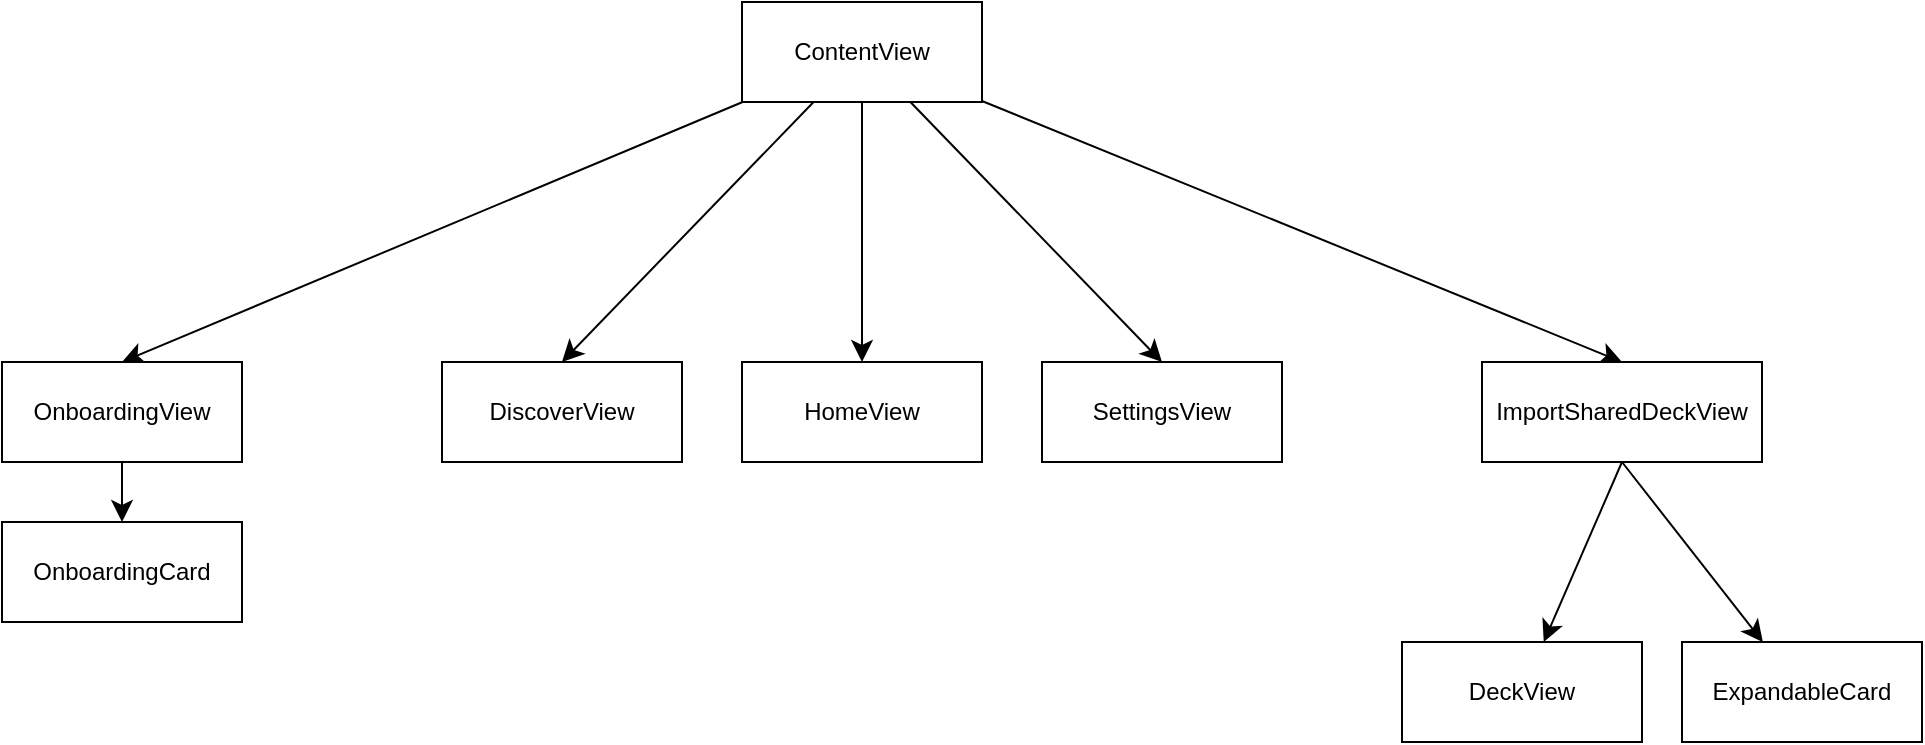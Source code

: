 <mxfile version="27.1.1">
  <diagram name="Page-1" id="-WR8DfkSUxg_KBe9YU5m">
    <mxGraphModel dx="1048" dy="623" grid="1" gridSize="10" guides="1" tooltips="1" connect="1" arrows="1" fold="1" page="1" pageScale="1" pageWidth="850" pageHeight="1100" math="0" shadow="0">
      <root>
        <mxCell id="0" />
        <mxCell id="1" parent="0" />
        <mxCell id="0SsIEOhFhzTk_DGAFsbN-10" value="" style="edgeStyle=none;curved=1;rounded=0;orthogonalLoop=1;jettySize=auto;html=1;fontSize=12;startSize=8;endSize=8;entryX=0.5;entryY=0;entryDx=0;entryDy=0;" edge="1" parent="1" source="0SsIEOhFhzTk_DGAFsbN-2" target="0SsIEOhFhzTk_DGAFsbN-9">
          <mxGeometry relative="1" as="geometry" />
        </mxCell>
        <mxCell id="0SsIEOhFhzTk_DGAFsbN-14" value="" style="edgeStyle=none;curved=1;rounded=0;orthogonalLoop=1;jettySize=auto;html=1;fontSize=12;startSize=8;endSize=8;entryX=0.5;entryY=0;entryDx=0;entryDy=0;" edge="1" parent="1" source="0SsIEOhFhzTk_DGAFsbN-2" target="0SsIEOhFhzTk_DGAFsbN-13">
          <mxGeometry relative="1" as="geometry" />
        </mxCell>
        <mxCell id="0SsIEOhFhzTk_DGAFsbN-16" value="" style="edgeStyle=none;curved=1;rounded=0;orthogonalLoop=1;jettySize=auto;html=1;fontSize=12;startSize=8;endSize=8;" edge="1" parent="1" source="0SsIEOhFhzTk_DGAFsbN-2" target="0SsIEOhFhzTk_DGAFsbN-15">
          <mxGeometry relative="1" as="geometry" />
        </mxCell>
        <mxCell id="0SsIEOhFhzTk_DGAFsbN-18" value="" style="edgeStyle=none;curved=1;rounded=0;orthogonalLoop=1;jettySize=auto;html=1;fontSize=12;startSize=8;endSize=8;entryX=0.5;entryY=0;entryDx=0;entryDy=0;" edge="1" parent="1" source="0SsIEOhFhzTk_DGAFsbN-2" target="0SsIEOhFhzTk_DGAFsbN-17">
          <mxGeometry relative="1" as="geometry" />
        </mxCell>
        <mxCell id="0SsIEOhFhzTk_DGAFsbN-20" value="" style="edgeStyle=none;curved=1;rounded=0;orthogonalLoop=1;jettySize=auto;html=1;fontSize=12;startSize=8;endSize=8;entryX=0.5;entryY=0;entryDx=0;entryDy=0;" edge="1" parent="1" source="0SsIEOhFhzTk_DGAFsbN-2" target="0SsIEOhFhzTk_DGAFsbN-19">
          <mxGeometry relative="1" as="geometry" />
        </mxCell>
        <mxCell id="0SsIEOhFhzTk_DGAFsbN-2" value="ContentView" style="whiteSpace=wrap;html=1;rounded=0;" vertex="1" parent="1">
          <mxGeometry x="370" y="430" width="120" height="50" as="geometry" />
        </mxCell>
        <mxCell id="0SsIEOhFhzTk_DGAFsbN-9" value="SettingsView" style="whiteSpace=wrap;html=1;rounded=0;" vertex="1" parent="1">
          <mxGeometry x="520" y="610" width="120" height="50" as="geometry" />
        </mxCell>
        <mxCell id="0SsIEOhFhzTk_DGAFsbN-13" value="DiscoverView" style="whiteSpace=wrap;html=1;rounded=0;" vertex="1" parent="1">
          <mxGeometry x="220" y="610" width="120" height="50" as="geometry" />
        </mxCell>
        <mxCell id="0SsIEOhFhzTk_DGAFsbN-15" value="HomeView" style="whiteSpace=wrap;html=1;rounded=0;" vertex="1" parent="1">
          <mxGeometry x="370" y="610" width="120" height="50" as="geometry" />
        </mxCell>
        <mxCell id="0SsIEOhFhzTk_DGAFsbN-26" value="" style="edgeStyle=none;curved=1;rounded=0;orthogonalLoop=1;jettySize=auto;html=1;fontSize=12;startSize=8;endSize=8;exitX=0.5;exitY=1;exitDx=0;exitDy=0;" edge="1" parent="1" source="0SsIEOhFhzTk_DGAFsbN-17" target="0SsIEOhFhzTk_DGAFsbN-25">
          <mxGeometry relative="1" as="geometry" />
        </mxCell>
        <mxCell id="0SsIEOhFhzTk_DGAFsbN-28" value="" style="edgeStyle=none;curved=1;rounded=0;orthogonalLoop=1;jettySize=auto;html=1;fontSize=12;startSize=8;endSize=8;exitX=0.5;exitY=1;exitDx=0;exitDy=0;" edge="1" parent="1" source="0SsIEOhFhzTk_DGAFsbN-17" target="0SsIEOhFhzTk_DGAFsbN-27">
          <mxGeometry relative="1" as="geometry" />
        </mxCell>
        <mxCell id="0SsIEOhFhzTk_DGAFsbN-17" value="ImportSharedDeckView" style="whiteSpace=wrap;html=1;rounded=0;" vertex="1" parent="1">
          <mxGeometry x="740" y="610" width="140" height="50" as="geometry" />
        </mxCell>
        <mxCell id="0SsIEOhFhzTk_DGAFsbN-23" value="" style="edgeStyle=none;curved=1;rounded=0;orthogonalLoop=1;jettySize=auto;html=1;fontSize=12;startSize=8;endSize=8;" edge="1" parent="1" source="0SsIEOhFhzTk_DGAFsbN-19" target="0SsIEOhFhzTk_DGAFsbN-22">
          <mxGeometry relative="1" as="geometry" />
        </mxCell>
        <mxCell id="0SsIEOhFhzTk_DGAFsbN-19" value="OnboardingView" style="whiteSpace=wrap;html=1;rounded=0;" vertex="1" parent="1">
          <mxGeometry y="610" width="120" height="50" as="geometry" />
        </mxCell>
        <mxCell id="0SsIEOhFhzTk_DGAFsbN-22" value="OnboardingCard" style="whiteSpace=wrap;html=1;rounded=0;" vertex="1" parent="1">
          <mxGeometry y="690" width="120" height="50" as="geometry" />
        </mxCell>
        <mxCell id="0SsIEOhFhzTk_DGAFsbN-25" value="DeckView" style="whiteSpace=wrap;html=1;rounded=0;" vertex="1" parent="1">
          <mxGeometry x="700" y="750" width="120" height="50" as="geometry" />
        </mxCell>
        <mxCell id="0SsIEOhFhzTk_DGAFsbN-27" value="ExpandableCard" style="whiteSpace=wrap;html=1;rounded=0;" vertex="1" parent="1">
          <mxGeometry x="840" y="750" width="120" height="50" as="geometry" />
        </mxCell>
      </root>
    </mxGraphModel>
  </diagram>
</mxfile>
